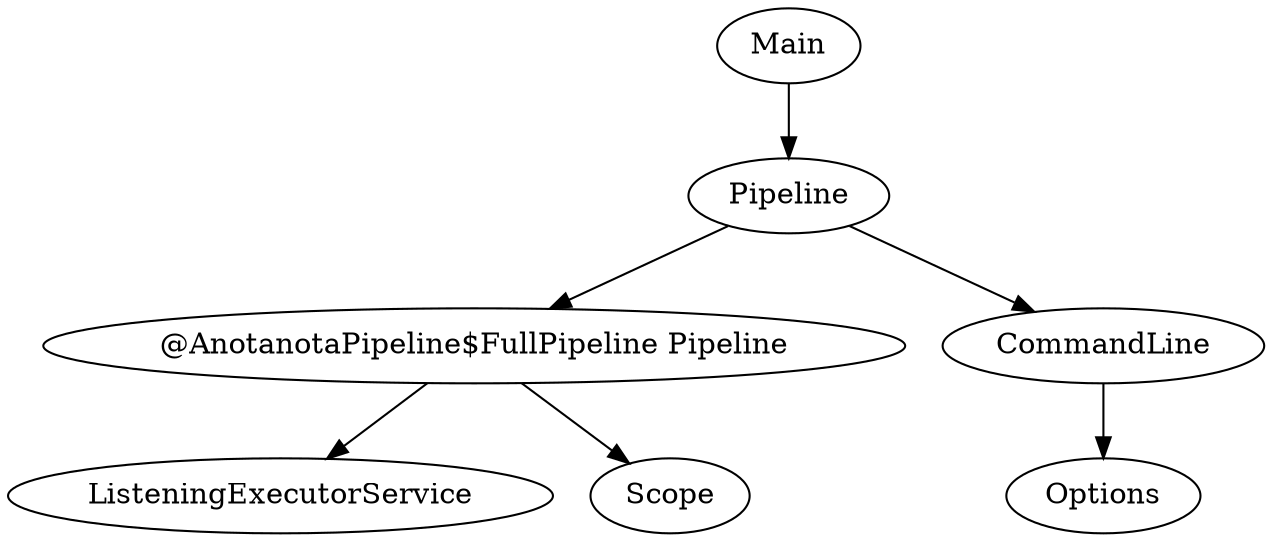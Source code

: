 digraph G1 {
  concentrate = true;
  n2 [label="@AnotanotaPipeline$FullPipeline Pipeline"];
  n2 -> ListeningExecutorService;
  n2 -> Scope;
  CommandLine -> Options;
  Main -> Pipeline;
  Pipeline -> n2;
  Pipeline -> CommandLine;
}
